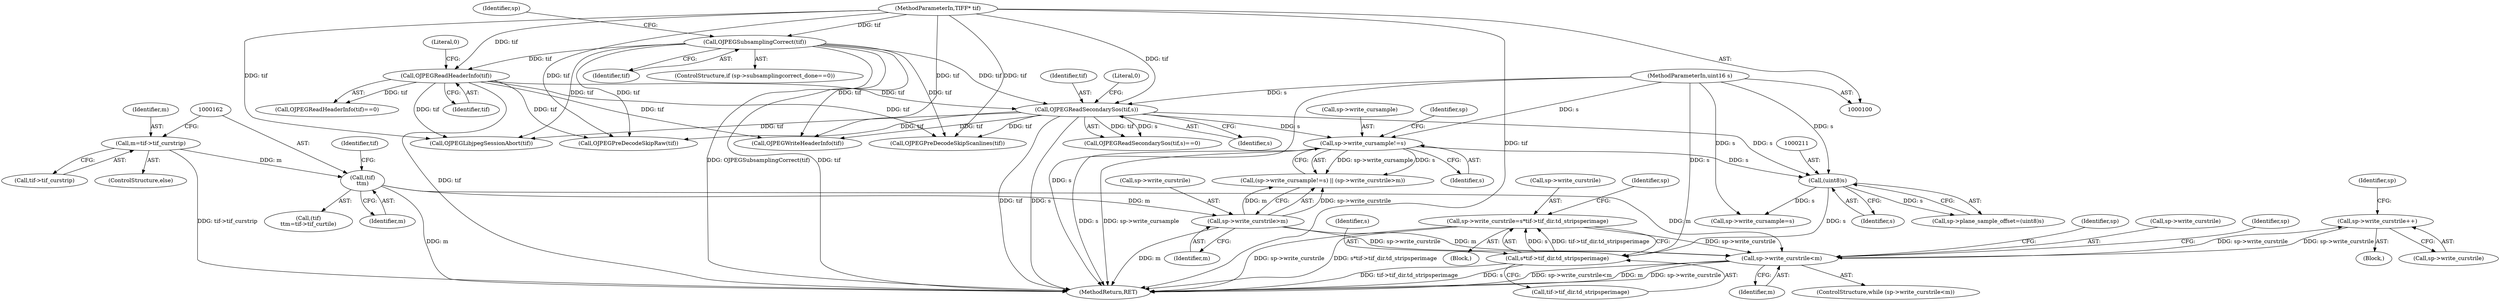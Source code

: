 digraph "0_libtiff_43bc256d8ae44b92d2734a3c5bc73957a4d7c1ec_0@API" {
"1000348" [label="(Call,sp->write_curstrile++)"];
"1000319" [label="(Call,sp->write_curstrile<m)"];
"1000348" [label="(Call,sp->write_curstrile++)"];
"1000218" [label="(Call,sp->write_curstrile=s*tif->tif_dir.td_stripsperimage)"];
"1000222" [label="(Call,s*tif->tif_dir.td_stripsperimage)"];
"1000102" [label="(MethodParameterIn,uint16 s)"];
"1000210" [label="(Call,(uint8)s)"];
"1000175" [label="(Call,sp->write_cursample!=s)"];
"1000148" [label="(Call,OJPEGReadSecondarySos(tif,s))"];
"1000130" [label="(Call,OJPEGReadHeaderInfo(tif))"];
"1000119" [label="(Call,OJPEGSubsamplingCorrect(tif))"];
"1000101" [label="(MethodParameterIn,TIFF* tif)"];
"1000180" [label="(Call,sp->write_curstrile>m)"];
"1000161" [label="(Call,(tif)\n\t\tm)"];
"1000155" [label="(Call,m=tif->tif_curstrip)"];
"1000223" [label="(Identifier,s)"];
"1000328" [label="(Identifier,sp)"];
"1000319" [label="(Call,sp->write_curstrile<m)"];
"1000212" [label="(Identifier,s)"];
"1000163" [label="(Identifier,m)"];
"1000224" [label="(Call,tif->tif_dir.td_stripsperimage)"];
"1000119" [label="(Call,OJPEGSubsamplingCorrect(tif))"];
"1000218" [label="(Call,sp->write_curstrile=s*tif->tif_dir.td_stripsperimage)"];
"1000155" [label="(Call,m=tif->tif_curstrip)"];
"1000321" [label="(Identifier,sp)"];
"1000323" [label="(Identifier,m)"];
"1000324" [label="(Block,)"];
"1000213" [label="(Call,sp->write_cursample=s)"];
"1000161" [label="(Call,(tif)\n\t\tm)"];
"1000120" [label="(Identifier,tif)"];
"1000132" [label="(Literal,0)"];
"1000318" [label="(ControlStructure,while (sp->write_curstrile<m))"];
"1000313" [label="(Call,OJPEGWriteHeaderInfo(tif))"];
"1000182" [label="(Identifier,sp)"];
"1000113" [label="(ControlStructure,if (sp->subsamplingcorrect_done==0))"];
"1000131" [label="(Identifier,tif)"];
"1000349" [label="(Call,sp->write_curstrile)"];
"1000149" [label="(Identifier,tif)"];
"1000206" [label="(Call,sp->plane_sample_offset=(uint8)s)"];
"1000130" [label="(Call,OJPEGReadHeaderInfo(tif))"];
"1000233" [label="(Identifier,sp)"];
"1000205" [label="(Block,)"];
"1000151" [label="(Literal,0)"];
"1000157" [label="(Call,tif->tif_curstrip)"];
"1000192" [label="(Call,OJPEGLibjpegSessionAbort(tif))"];
"1000179" [label="(Identifier,s)"];
"1000181" [label="(Call,sp->write_curstrile)"];
"1000124" [label="(Identifier,sp)"];
"1000174" [label="(Call,(sp->write_cursample!=s) || (sp->write_curstrile>m))"];
"1000160" [label="(Call,(tif)\n\t\tm=tif->tif_curtile)"];
"1000154" [label="(ControlStructure,else)"];
"1000150" [label="(Identifier,s)"];
"1000184" [label="(Identifier,m)"];
"1000147" [label="(Call,OJPEGReadSecondarySos(tif,s)==0)"];
"1000180" [label="(Call,sp->write_curstrile>m)"];
"1000101" [label="(MethodParameterIn,TIFF* tif)"];
"1000156" [label="(Identifier,m)"];
"1000334" [label="(Call,OJPEGPreDecodeSkipRaw(tif))"];
"1000219" [label="(Call,sp->write_curstrile)"];
"1000176" [label="(Call,sp->write_cursample)"];
"1000320" [label="(Call,sp->write_curstrile)"];
"1000148" [label="(Call,OJPEGReadSecondarySos(tif,s))"];
"1000343" [label="(Call,OJPEGPreDecodeSkipScanlines(tif))"];
"1000165" [label="(Identifier,tif)"];
"1000359" [label="(MethodReturn,RET)"];
"1000102" [label="(MethodParameterIn,uint16 s)"];
"1000175" [label="(Call,sp->write_cursample!=s)"];
"1000210" [label="(Call,(uint8)s)"];
"1000129" [label="(Call,OJPEGReadHeaderInfo(tif)==0)"];
"1000348" [label="(Call,sp->write_curstrile++)"];
"1000354" [label="(Identifier,sp)"];
"1000222" [label="(Call,s*tif->tif_dir.td_stripsperimage)"];
"1000348" -> "1000324"  [label="AST: "];
"1000348" -> "1000349"  [label="CFG: "];
"1000349" -> "1000348"  [label="AST: "];
"1000321" -> "1000348"  [label="CFG: "];
"1000348" -> "1000319"  [label="DDG: sp->write_curstrile"];
"1000319" -> "1000348"  [label="DDG: sp->write_curstrile"];
"1000319" -> "1000318"  [label="AST: "];
"1000319" -> "1000323"  [label="CFG: "];
"1000320" -> "1000319"  [label="AST: "];
"1000323" -> "1000319"  [label="AST: "];
"1000328" -> "1000319"  [label="CFG: "];
"1000354" -> "1000319"  [label="CFG: "];
"1000319" -> "1000359"  [label="DDG: sp->write_curstrile<m"];
"1000319" -> "1000359"  [label="DDG: m"];
"1000319" -> "1000359"  [label="DDG: sp->write_curstrile"];
"1000218" -> "1000319"  [label="DDG: sp->write_curstrile"];
"1000180" -> "1000319"  [label="DDG: sp->write_curstrile"];
"1000180" -> "1000319"  [label="DDG: m"];
"1000161" -> "1000319"  [label="DDG: m"];
"1000218" -> "1000205"  [label="AST: "];
"1000218" -> "1000222"  [label="CFG: "];
"1000219" -> "1000218"  [label="AST: "];
"1000222" -> "1000218"  [label="AST: "];
"1000233" -> "1000218"  [label="CFG: "];
"1000218" -> "1000359"  [label="DDG: sp->write_curstrile"];
"1000218" -> "1000359"  [label="DDG: s*tif->tif_dir.td_stripsperimage"];
"1000222" -> "1000218"  [label="DDG: s"];
"1000222" -> "1000218"  [label="DDG: tif->tif_dir.td_stripsperimage"];
"1000222" -> "1000224"  [label="CFG: "];
"1000223" -> "1000222"  [label="AST: "];
"1000224" -> "1000222"  [label="AST: "];
"1000222" -> "1000359"  [label="DDG: s"];
"1000222" -> "1000359"  [label="DDG: tif->tif_dir.td_stripsperimage"];
"1000102" -> "1000222"  [label="DDG: s"];
"1000210" -> "1000222"  [label="DDG: s"];
"1000102" -> "1000100"  [label="AST: "];
"1000102" -> "1000359"  [label="DDG: s"];
"1000102" -> "1000148"  [label="DDG: s"];
"1000102" -> "1000175"  [label="DDG: s"];
"1000102" -> "1000210"  [label="DDG: s"];
"1000102" -> "1000213"  [label="DDG: s"];
"1000210" -> "1000206"  [label="AST: "];
"1000210" -> "1000212"  [label="CFG: "];
"1000211" -> "1000210"  [label="AST: "];
"1000212" -> "1000210"  [label="AST: "];
"1000206" -> "1000210"  [label="CFG: "];
"1000210" -> "1000206"  [label="DDG: s"];
"1000175" -> "1000210"  [label="DDG: s"];
"1000148" -> "1000210"  [label="DDG: s"];
"1000210" -> "1000213"  [label="DDG: s"];
"1000175" -> "1000174"  [label="AST: "];
"1000175" -> "1000179"  [label="CFG: "];
"1000176" -> "1000175"  [label="AST: "];
"1000179" -> "1000175"  [label="AST: "];
"1000182" -> "1000175"  [label="CFG: "];
"1000174" -> "1000175"  [label="CFG: "];
"1000175" -> "1000359"  [label="DDG: s"];
"1000175" -> "1000359"  [label="DDG: sp->write_cursample"];
"1000175" -> "1000174"  [label="DDG: sp->write_cursample"];
"1000175" -> "1000174"  [label="DDG: s"];
"1000148" -> "1000175"  [label="DDG: s"];
"1000148" -> "1000147"  [label="AST: "];
"1000148" -> "1000150"  [label="CFG: "];
"1000149" -> "1000148"  [label="AST: "];
"1000150" -> "1000148"  [label="AST: "];
"1000151" -> "1000148"  [label="CFG: "];
"1000148" -> "1000359"  [label="DDG: tif"];
"1000148" -> "1000359"  [label="DDG: s"];
"1000148" -> "1000147"  [label="DDG: tif"];
"1000148" -> "1000147"  [label="DDG: s"];
"1000130" -> "1000148"  [label="DDG: tif"];
"1000119" -> "1000148"  [label="DDG: tif"];
"1000101" -> "1000148"  [label="DDG: tif"];
"1000148" -> "1000192"  [label="DDG: tif"];
"1000148" -> "1000313"  [label="DDG: tif"];
"1000148" -> "1000334"  [label="DDG: tif"];
"1000148" -> "1000343"  [label="DDG: tif"];
"1000130" -> "1000129"  [label="AST: "];
"1000130" -> "1000131"  [label="CFG: "];
"1000131" -> "1000130"  [label="AST: "];
"1000132" -> "1000130"  [label="CFG: "];
"1000130" -> "1000359"  [label="DDG: tif"];
"1000130" -> "1000129"  [label="DDG: tif"];
"1000119" -> "1000130"  [label="DDG: tif"];
"1000101" -> "1000130"  [label="DDG: tif"];
"1000130" -> "1000192"  [label="DDG: tif"];
"1000130" -> "1000313"  [label="DDG: tif"];
"1000130" -> "1000334"  [label="DDG: tif"];
"1000130" -> "1000343"  [label="DDG: tif"];
"1000119" -> "1000113"  [label="AST: "];
"1000119" -> "1000120"  [label="CFG: "];
"1000120" -> "1000119"  [label="AST: "];
"1000124" -> "1000119"  [label="CFG: "];
"1000119" -> "1000359"  [label="DDG: tif"];
"1000119" -> "1000359"  [label="DDG: OJPEGSubsamplingCorrect(tif)"];
"1000101" -> "1000119"  [label="DDG: tif"];
"1000119" -> "1000192"  [label="DDG: tif"];
"1000119" -> "1000313"  [label="DDG: tif"];
"1000119" -> "1000334"  [label="DDG: tif"];
"1000119" -> "1000343"  [label="DDG: tif"];
"1000101" -> "1000100"  [label="AST: "];
"1000101" -> "1000359"  [label="DDG: tif"];
"1000101" -> "1000192"  [label="DDG: tif"];
"1000101" -> "1000313"  [label="DDG: tif"];
"1000101" -> "1000334"  [label="DDG: tif"];
"1000101" -> "1000343"  [label="DDG: tif"];
"1000180" -> "1000174"  [label="AST: "];
"1000180" -> "1000184"  [label="CFG: "];
"1000181" -> "1000180"  [label="AST: "];
"1000184" -> "1000180"  [label="AST: "];
"1000174" -> "1000180"  [label="CFG: "];
"1000180" -> "1000359"  [label="DDG: m"];
"1000180" -> "1000174"  [label="DDG: sp->write_curstrile"];
"1000180" -> "1000174"  [label="DDG: m"];
"1000161" -> "1000180"  [label="DDG: m"];
"1000161" -> "1000160"  [label="AST: "];
"1000161" -> "1000163"  [label="CFG: "];
"1000162" -> "1000161"  [label="AST: "];
"1000163" -> "1000161"  [label="AST: "];
"1000165" -> "1000161"  [label="CFG: "];
"1000161" -> "1000359"  [label="DDG: m"];
"1000155" -> "1000161"  [label="DDG: m"];
"1000155" -> "1000154"  [label="AST: "];
"1000155" -> "1000157"  [label="CFG: "];
"1000156" -> "1000155"  [label="AST: "];
"1000157" -> "1000155"  [label="AST: "];
"1000162" -> "1000155"  [label="CFG: "];
"1000155" -> "1000359"  [label="DDG: tif->tif_curstrip"];
}
